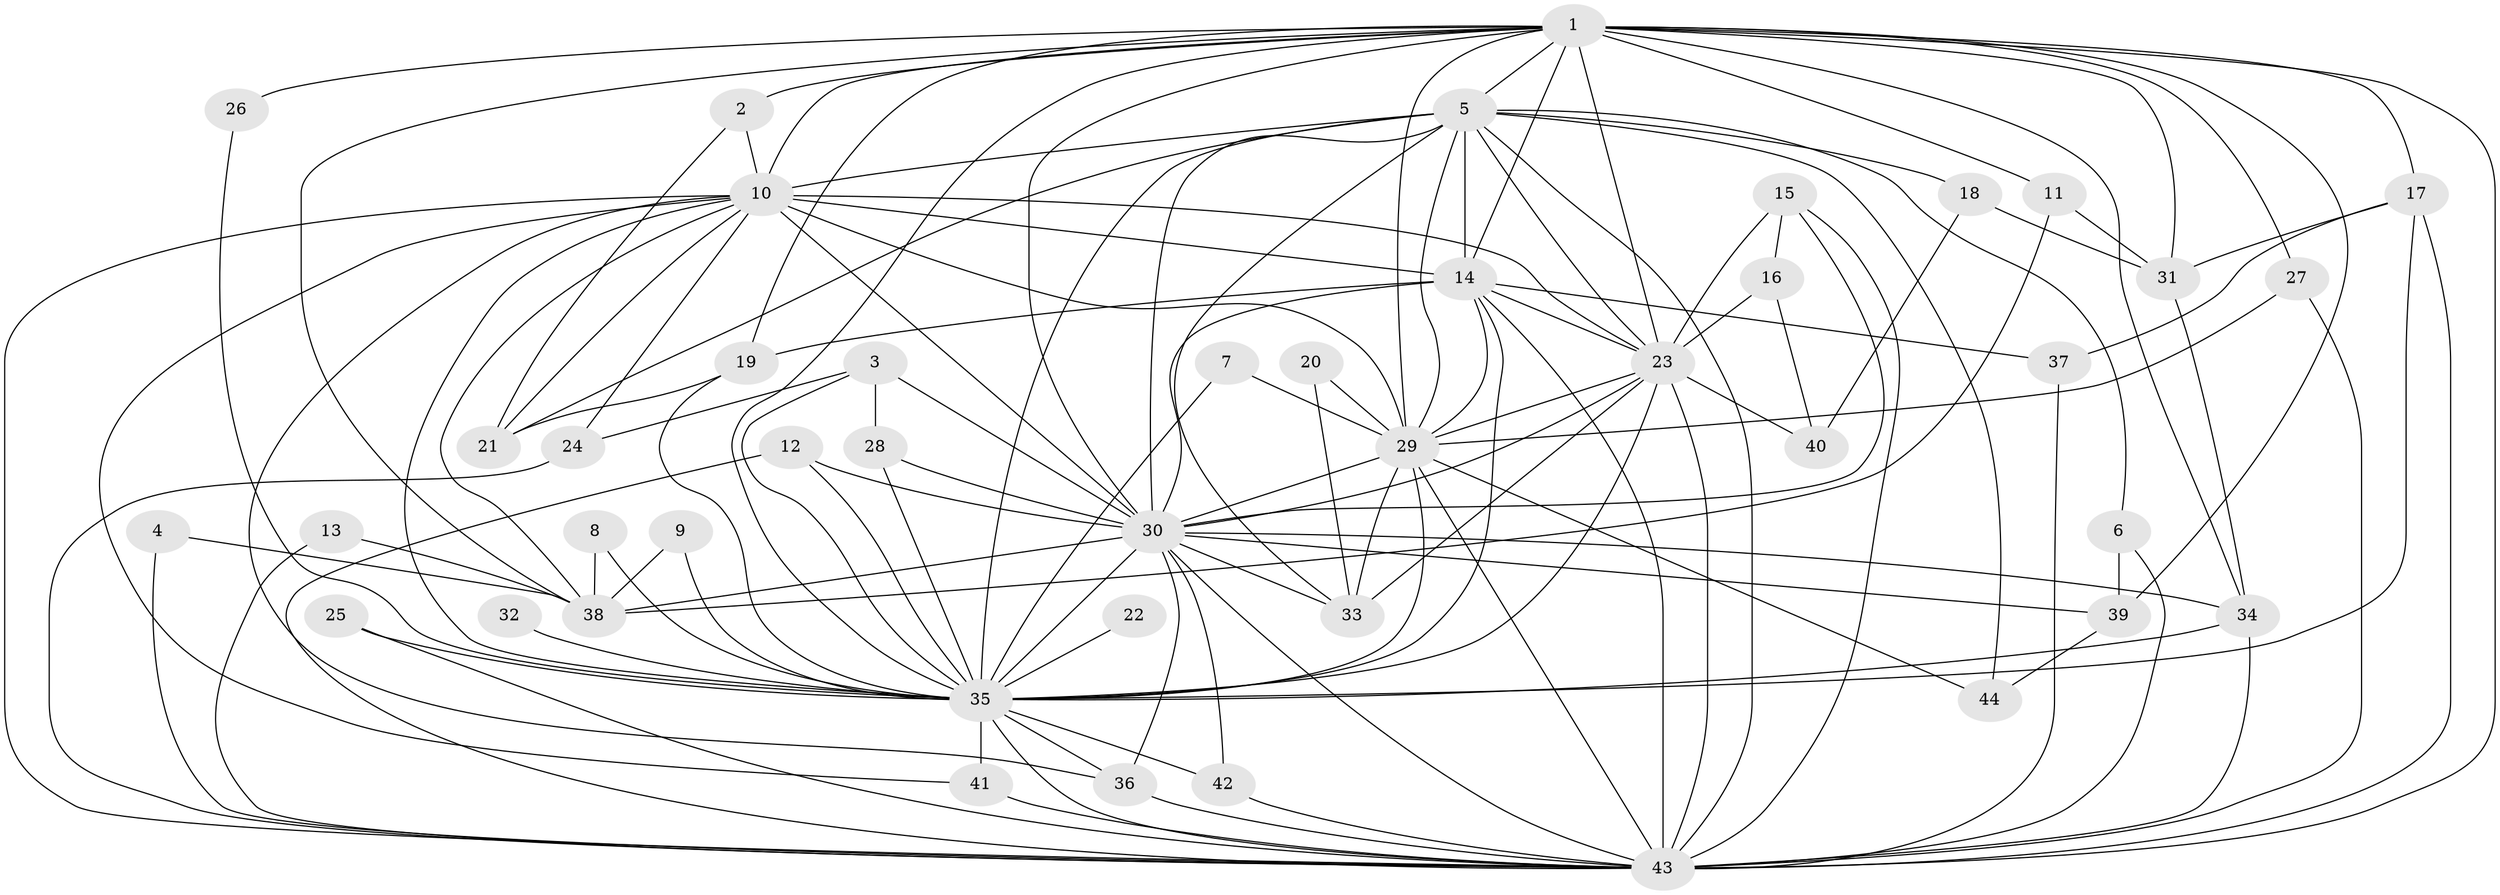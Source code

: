 // original degree distribution, {15: 0.022988505747126436, 18: 0.011494252873563218, 30: 0.011494252873563218, 16: 0.022988505747126436, 13: 0.011494252873563218, 28: 0.011494252873563218, 17: 0.011494252873563218, 26: 0.011494252873563218, 3: 0.1839080459770115, 5: 0.034482758620689655, 4: 0.08045977011494253, 2: 0.5632183908045977, 9: 0.011494252873563218, 6: 0.011494252873563218}
// Generated by graph-tools (version 1.1) at 2025/01/03/09/25 03:01:29]
// undirected, 44 vertices, 128 edges
graph export_dot {
graph [start="1"]
  node [color=gray90,style=filled];
  1;
  2;
  3;
  4;
  5;
  6;
  7;
  8;
  9;
  10;
  11;
  12;
  13;
  14;
  15;
  16;
  17;
  18;
  19;
  20;
  21;
  22;
  23;
  24;
  25;
  26;
  27;
  28;
  29;
  30;
  31;
  32;
  33;
  34;
  35;
  36;
  37;
  38;
  39;
  40;
  41;
  42;
  43;
  44;
  1 -- 2 [weight=2.0];
  1 -- 5 [weight=2.0];
  1 -- 10 [weight=2.0];
  1 -- 11 [weight=1.0];
  1 -- 14 [weight=2.0];
  1 -- 17 [weight=1.0];
  1 -- 19 [weight=1.0];
  1 -- 23 [weight=2.0];
  1 -- 26 [weight=1.0];
  1 -- 27 [weight=2.0];
  1 -- 29 [weight=2.0];
  1 -- 30 [weight=2.0];
  1 -- 31 [weight=3.0];
  1 -- 34 [weight=1.0];
  1 -- 35 [weight=2.0];
  1 -- 38 [weight=1.0];
  1 -- 39 [weight=1.0];
  1 -- 43 [weight=4.0];
  2 -- 10 [weight=1.0];
  2 -- 21 [weight=1.0];
  3 -- 24 [weight=1.0];
  3 -- 28 [weight=1.0];
  3 -- 30 [weight=1.0];
  3 -- 35 [weight=1.0];
  4 -- 38 [weight=1.0];
  4 -- 43 [weight=1.0];
  5 -- 6 [weight=1.0];
  5 -- 10 [weight=1.0];
  5 -- 14 [weight=1.0];
  5 -- 18 [weight=1.0];
  5 -- 21 [weight=1.0];
  5 -- 23 [weight=1.0];
  5 -- 29 [weight=1.0];
  5 -- 30 [weight=1.0];
  5 -- 33 [weight=1.0];
  5 -- 35 [weight=2.0];
  5 -- 43 [weight=1.0];
  5 -- 44 [weight=1.0];
  6 -- 39 [weight=1.0];
  6 -- 43 [weight=1.0];
  7 -- 29 [weight=1.0];
  7 -- 35 [weight=1.0];
  8 -- 35 [weight=1.0];
  8 -- 38 [weight=1.0];
  9 -- 35 [weight=1.0];
  9 -- 38 [weight=1.0];
  10 -- 14 [weight=1.0];
  10 -- 21 [weight=1.0];
  10 -- 23 [weight=1.0];
  10 -- 24 [weight=1.0];
  10 -- 29 [weight=2.0];
  10 -- 30 [weight=2.0];
  10 -- 35 [weight=1.0];
  10 -- 36 [weight=1.0];
  10 -- 38 [weight=1.0];
  10 -- 41 [weight=1.0];
  10 -- 43 [weight=1.0];
  11 -- 31 [weight=1.0];
  11 -- 38 [weight=1.0];
  12 -- 30 [weight=1.0];
  12 -- 35 [weight=1.0];
  12 -- 43 [weight=1.0];
  13 -- 38 [weight=1.0];
  13 -- 43 [weight=1.0];
  14 -- 19 [weight=1.0];
  14 -- 23 [weight=1.0];
  14 -- 29 [weight=1.0];
  14 -- 30 [weight=1.0];
  14 -- 35 [weight=1.0];
  14 -- 37 [weight=1.0];
  14 -- 43 [weight=3.0];
  15 -- 16 [weight=1.0];
  15 -- 23 [weight=1.0];
  15 -- 30 [weight=1.0];
  15 -- 43 [weight=1.0];
  16 -- 23 [weight=1.0];
  16 -- 40 [weight=1.0];
  17 -- 31 [weight=1.0];
  17 -- 35 [weight=1.0];
  17 -- 37 [weight=1.0];
  17 -- 43 [weight=1.0];
  18 -- 31 [weight=1.0];
  18 -- 40 [weight=1.0];
  19 -- 21 [weight=1.0];
  19 -- 35 [weight=1.0];
  20 -- 29 [weight=1.0];
  20 -- 33 [weight=1.0];
  22 -- 35 [weight=1.0];
  23 -- 29 [weight=1.0];
  23 -- 30 [weight=2.0];
  23 -- 33 [weight=1.0];
  23 -- 35 [weight=1.0];
  23 -- 40 [weight=1.0];
  23 -- 43 [weight=2.0];
  24 -- 43 [weight=1.0];
  25 -- 35 [weight=1.0];
  25 -- 43 [weight=1.0];
  26 -- 35 [weight=1.0];
  27 -- 29 [weight=1.0];
  27 -- 43 [weight=1.0];
  28 -- 30 [weight=1.0];
  28 -- 35 [weight=1.0];
  29 -- 30 [weight=2.0];
  29 -- 33 [weight=1.0];
  29 -- 35 [weight=1.0];
  29 -- 43 [weight=1.0];
  29 -- 44 [weight=1.0];
  30 -- 33 [weight=1.0];
  30 -- 34 [weight=1.0];
  30 -- 35 [weight=3.0];
  30 -- 36 [weight=1.0];
  30 -- 38 [weight=2.0];
  30 -- 39 [weight=1.0];
  30 -- 42 [weight=1.0];
  30 -- 43 [weight=2.0];
  31 -- 34 [weight=1.0];
  32 -- 35 [weight=1.0];
  34 -- 35 [weight=1.0];
  34 -- 43 [weight=1.0];
  35 -- 36 [weight=1.0];
  35 -- 41 [weight=1.0];
  35 -- 42 [weight=1.0];
  35 -- 43 [weight=1.0];
  36 -- 43 [weight=1.0];
  37 -- 43 [weight=1.0];
  39 -- 44 [weight=1.0];
  41 -- 43 [weight=1.0];
  42 -- 43 [weight=1.0];
}
